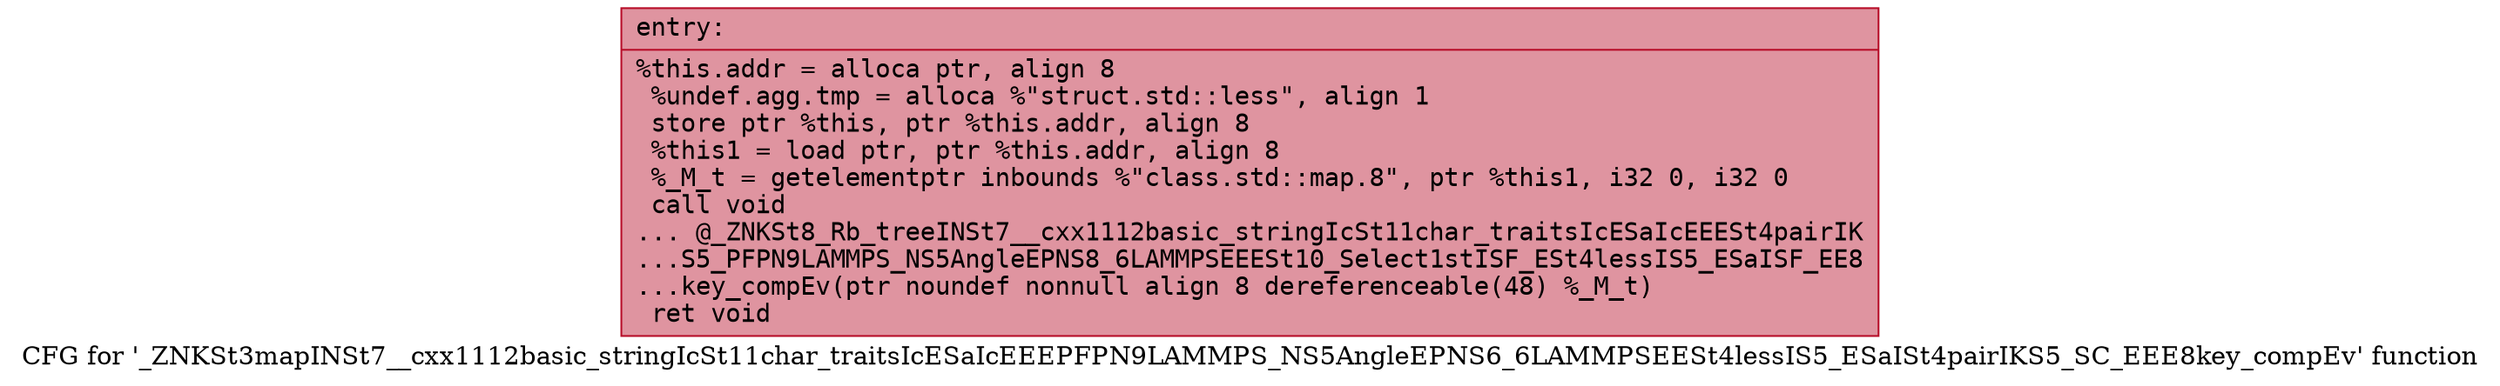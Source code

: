 digraph "CFG for '_ZNKSt3mapINSt7__cxx1112basic_stringIcSt11char_traitsIcESaIcEEEPFPN9LAMMPS_NS5AngleEPNS6_6LAMMPSEESt4lessIS5_ESaISt4pairIKS5_SC_EEE8key_compEv' function" {
	label="CFG for '_ZNKSt3mapINSt7__cxx1112basic_stringIcSt11char_traitsIcESaIcEEEPFPN9LAMMPS_NS5AngleEPNS6_6LAMMPSEESt4lessIS5_ESaISt4pairIKS5_SC_EEE8key_compEv' function";

	Node0x563a5e2239e0 [shape=record,color="#b70d28ff", style=filled, fillcolor="#b70d2870" fontname="Courier",label="{entry:\l|  %this.addr = alloca ptr, align 8\l  %undef.agg.tmp = alloca %\"struct.std::less\", align 1\l  store ptr %this, ptr %this.addr, align 8\l  %this1 = load ptr, ptr %this.addr, align 8\l  %_M_t = getelementptr inbounds %\"class.std::map.8\", ptr %this1, i32 0, i32 0\l  call void\l... @_ZNKSt8_Rb_treeINSt7__cxx1112basic_stringIcSt11char_traitsIcESaIcEEESt4pairIK\l...S5_PFPN9LAMMPS_NS5AngleEPNS8_6LAMMPSEEESt10_Select1stISF_ESt4lessIS5_ESaISF_EE8\l...key_compEv(ptr noundef nonnull align 8 dereferenceable(48) %_M_t)\l  ret void\l}"];
}
